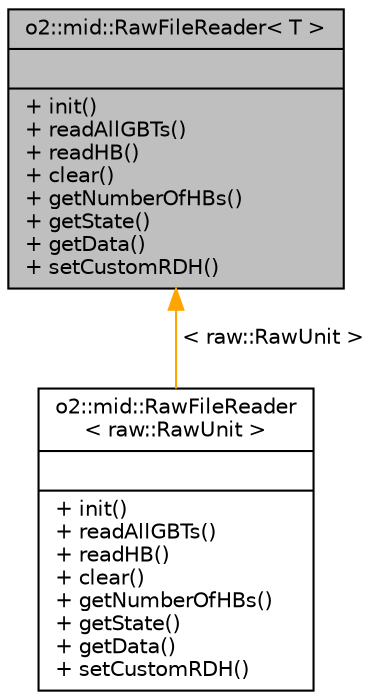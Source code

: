 digraph "o2::mid::RawFileReader&lt; T &gt;"
{
 // INTERACTIVE_SVG=YES
  bgcolor="transparent";
  edge [fontname="Helvetica",fontsize="10",labelfontname="Helvetica",labelfontsize="10"];
  node [fontname="Helvetica",fontsize="10",shape=record];
  Node1 [label="{o2::mid::RawFileReader\< T \>\n||+ init()\l+ readAllGBTs()\l+ readHB()\l+ clear()\l+ getNumberOfHBs()\l+ getState()\l+ getData()\l+ setCustomRDH()\l}",height=0.2,width=0.4,color="black", fillcolor="grey75", style="filled", fontcolor="black"];
  Node1 -> Node2 [dir="back",color="orange",fontsize="10",style="solid",label=" \< raw::RawUnit \>" ,fontname="Helvetica"];
  Node2 [label="{o2::mid::RawFileReader\l\< raw::RawUnit \>\n||+ init()\l+ readAllGBTs()\l+ readHB()\l+ clear()\l+ getNumberOfHBs()\l+ getState()\l+ getData()\l+ setCustomRDH()\l}",height=0.2,width=0.4,color="black",URL="$d3/d9a/classo2_1_1mid_1_1RawFileReader.html"];
}
